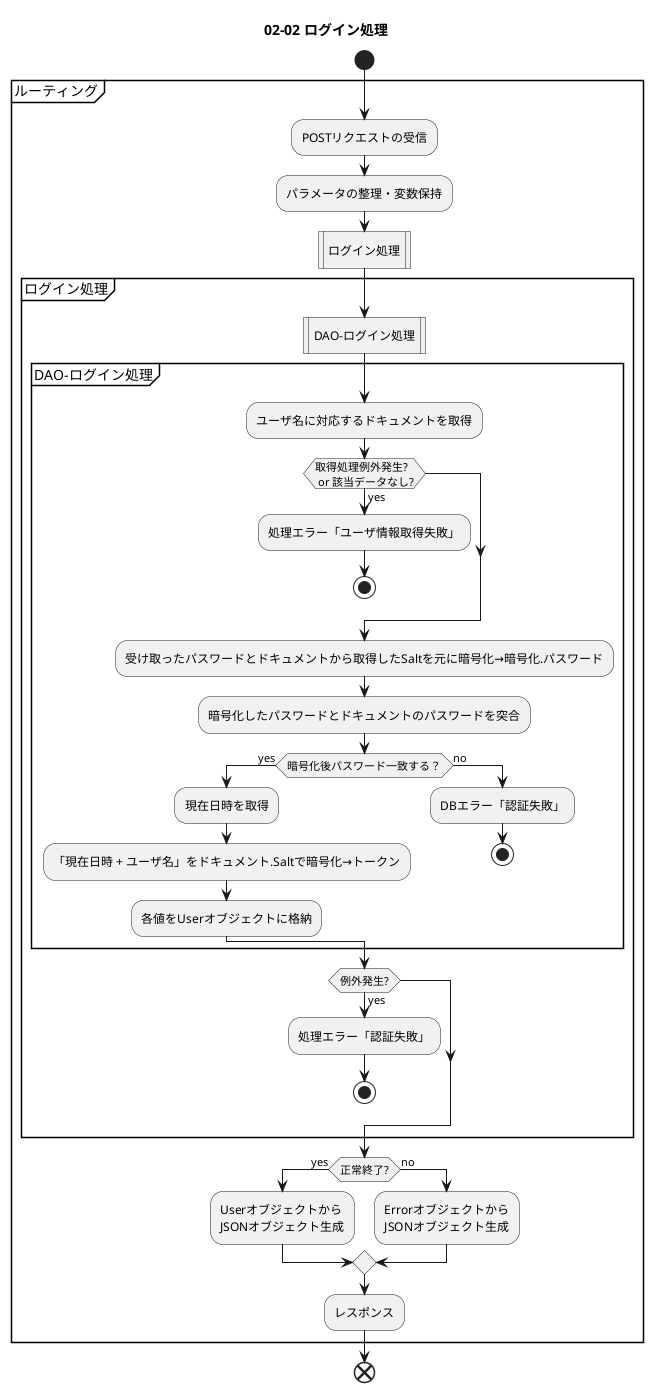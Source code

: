 @startuml 02-02_ACT_ログイン処理
title 02-02 ログイン処理
    start
    
    partition ルーティング {

        :POSTリクエストの受信;
        :パラメータの整理・変数保持;
        
        :ログイン処理|
        partition ログイン処理 {
            
            :DAO-ログイン処理|
            partition DAO-ログイン処理 {
                
                :ユーザ名に対応するドキュメントを取得;
                if (取得処理例外発生? \n or 該当データなし?) then (yes)
                    :処理エラー「ユーザ情報取得失敗」;
                    stop
                    
                endif

                :受け取ったパスワードとドキュメントから取得したSaltを元に暗号化→暗号化.パスワード;
                :暗号化したパスワードとドキュメントのパスワードを突合;

                if (暗号化後パスワード一致する？) then (yes)
                    :現在日時を取得;
                    :「現在日時 + ユーザ名」をドキュメント.Saltで暗号化→トークン;

                    :各値をUserオブジェクトに格納;

                else (no)
                    :DBエラー「認証失敗」;
                    stop
                    
                endif
            }


            if (例外発生?) then (yes)
                :処理エラー「認証失敗」;
                stop
            endif
            
        }

        if (正常終了?) then (yes)
        :Userオブジェクトから\nJSONオブジェクト生成;
            
        else (no)
        :Errorオブジェクトから\nJSONオブジェクト生成;
            
        endif
        
        :レスポンス;
        
    }

    end

@enduml